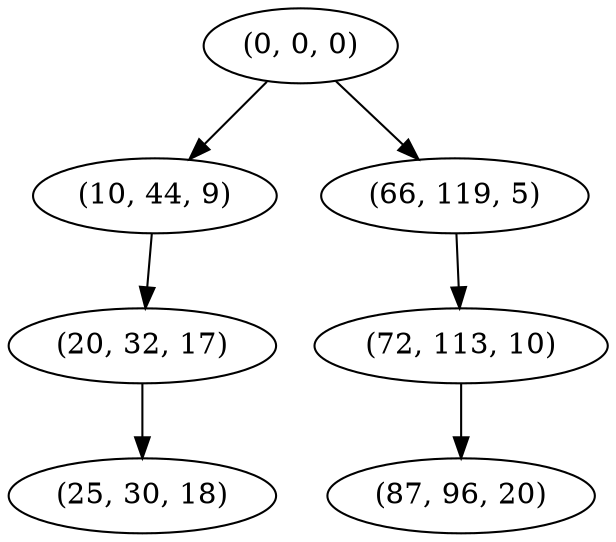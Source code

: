 digraph tree {
    "(0, 0, 0)";
    "(10, 44, 9)";
    "(20, 32, 17)";
    "(25, 30, 18)";
    "(66, 119, 5)";
    "(72, 113, 10)";
    "(87, 96, 20)";
    "(0, 0, 0)" -> "(10, 44, 9)";
    "(0, 0, 0)" -> "(66, 119, 5)";
    "(10, 44, 9)" -> "(20, 32, 17)";
    "(20, 32, 17)" -> "(25, 30, 18)";
    "(66, 119, 5)" -> "(72, 113, 10)";
    "(72, 113, 10)" -> "(87, 96, 20)";
}

